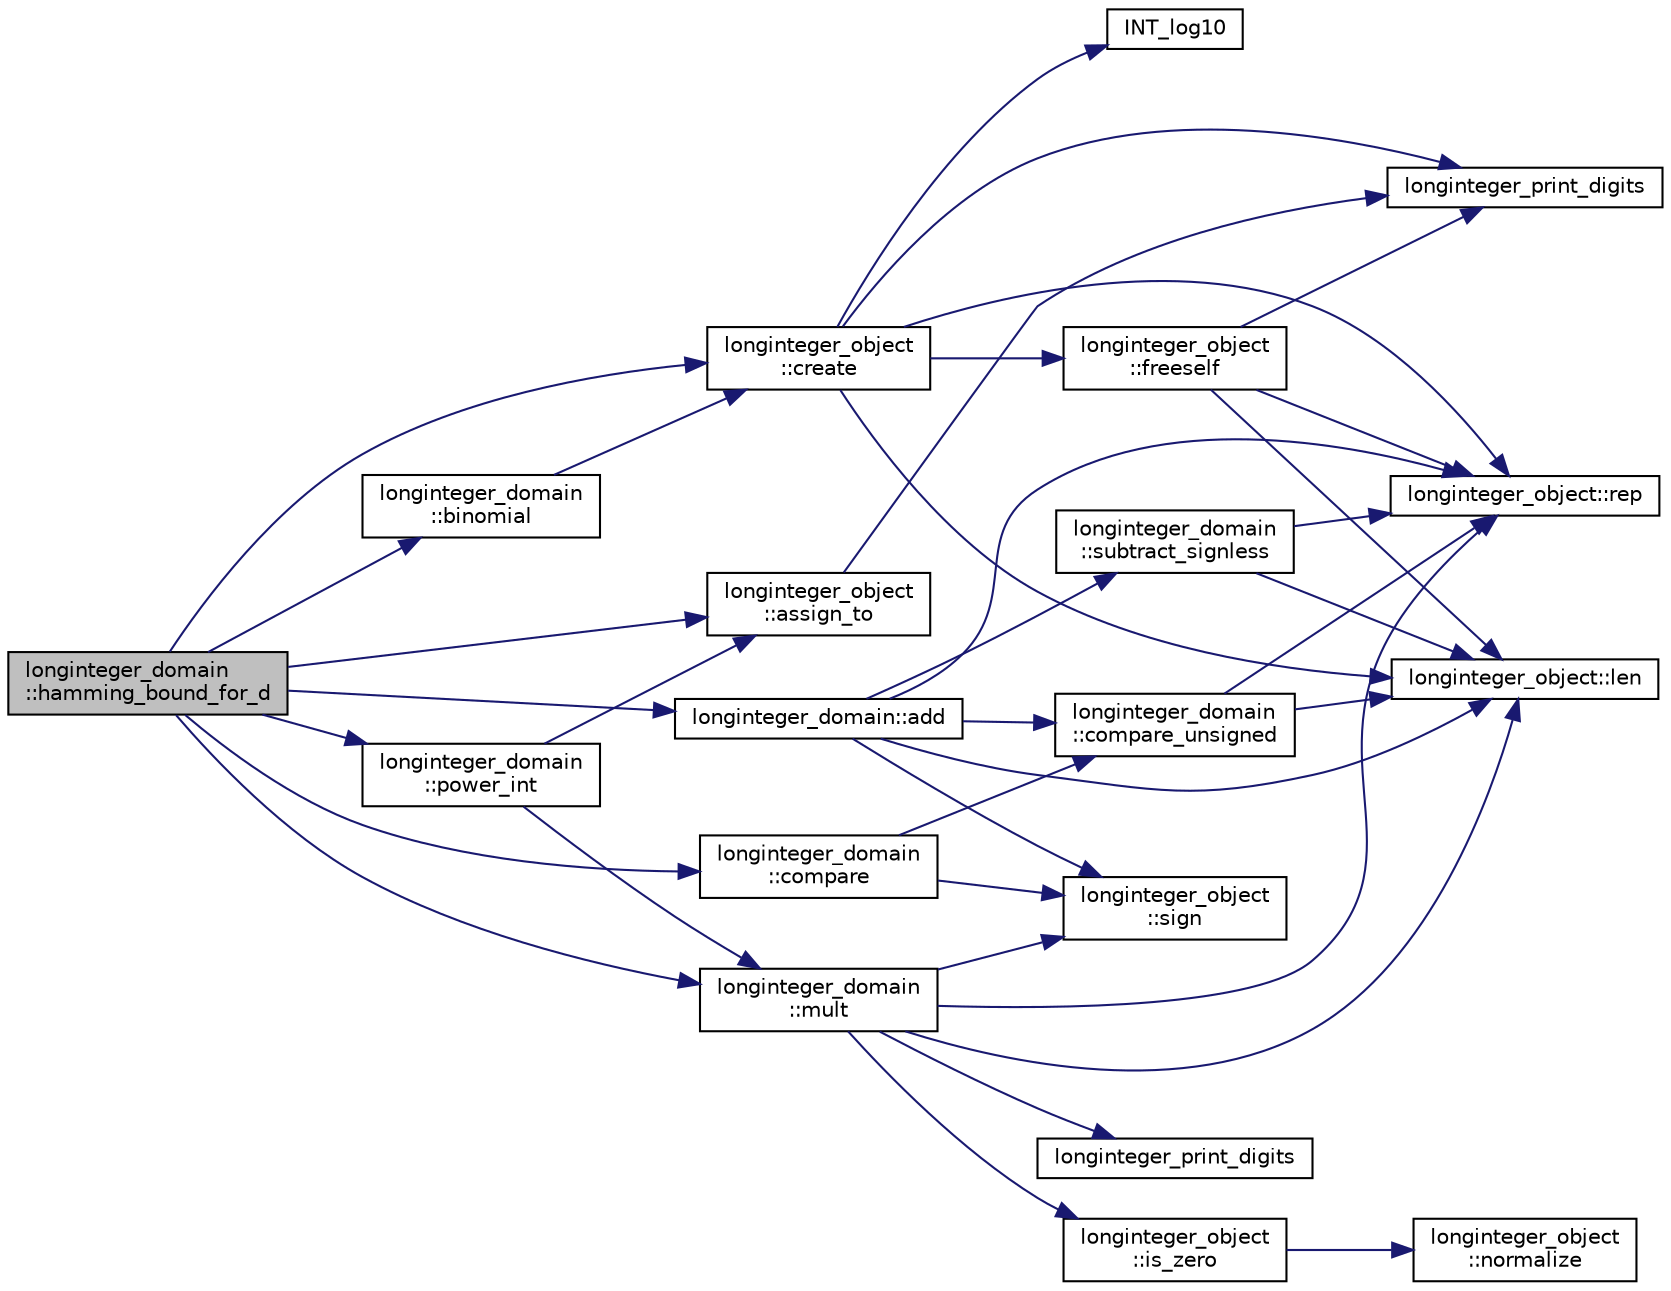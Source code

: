 digraph "longinteger_domain::hamming_bound_for_d"
{
  edge [fontname="Helvetica",fontsize="10",labelfontname="Helvetica",labelfontsize="10"];
  node [fontname="Helvetica",fontsize="10",shape=record];
  rankdir="LR";
  Node315 [label="longinteger_domain\l::hamming_bound_for_d",height=0.2,width=0.4,color="black", fillcolor="grey75", style="filled", fontcolor="black"];
  Node315 -> Node316 [color="midnightblue",fontsize="10",style="solid",fontname="Helvetica"];
  Node316 [label="longinteger_object\l::create",height=0.2,width=0.4,color="black", fillcolor="white", style="filled",URL="$dd/d7e/classlonginteger__object.html#a95d2eebc60849c3963a49298b1f498c2"];
  Node316 -> Node317 [color="midnightblue",fontsize="10",style="solid",fontname="Helvetica"];
  Node317 [label="longinteger_object\l::freeself",height=0.2,width=0.4,color="black", fillcolor="white", style="filled",URL="$dd/d7e/classlonginteger__object.html#a06450f8c4795d81da6d680830ef958a1"];
  Node317 -> Node318 [color="midnightblue",fontsize="10",style="solid",fontname="Helvetica"];
  Node318 [label="longinteger_print_digits",height=0.2,width=0.4,color="black", fillcolor="white", style="filled",URL="$de/dc5/algebra__and__number__theory_8h.html#ac2bac7b12f5b6440b8dad275cd7a157d"];
  Node317 -> Node319 [color="midnightblue",fontsize="10",style="solid",fontname="Helvetica"];
  Node319 [label="longinteger_object::rep",height=0.2,width=0.4,color="black", fillcolor="white", style="filled",URL="$dd/d7e/classlonginteger__object.html#a3ecaf12738cc721d281c416503f241e2"];
  Node317 -> Node320 [color="midnightblue",fontsize="10",style="solid",fontname="Helvetica"];
  Node320 [label="longinteger_object::len",height=0.2,width=0.4,color="black", fillcolor="white", style="filled",URL="$dd/d7e/classlonginteger__object.html#a0bfeae35be8a6fd44ed7f76413596ab1"];
  Node316 -> Node321 [color="midnightblue",fontsize="10",style="solid",fontname="Helvetica"];
  Node321 [label="INT_log10",height=0.2,width=0.4,color="black", fillcolor="white", style="filled",URL="$de/dc5/algebra__and__number__theory_8h.html#a98bc0a6c562370a355165d2538dac250"];
  Node316 -> Node318 [color="midnightblue",fontsize="10",style="solid",fontname="Helvetica"];
  Node316 -> Node319 [color="midnightblue",fontsize="10",style="solid",fontname="Helvetica"];
  Node316 -> Node320 [color="midnightblue",fontsize="10",style="solid",fontname="Helvetica"];
  Node315 -> Node322 [color="midnightblue",fontsize="10",style="solid",fontname="Helvetica"];
  Node322 [label="longinteger_domain\l::power_int",height=0.2,width=0.4,color="black", fillcolor="white", style="filled",URL="$d2/d7a/classlonginteger__domain.html#adcc45b3b48746fa78c20881cd2553ab6"];
  Node322 -> Node323 [color="midnightblue",fontsize="10",style="solid",fontname="Helvetica"];
  Node323 [label="longinteger_object\l::assign_to",height=0.2,width=0.4,color="black", fillcolor="white", style="filled",URL="$dd/d7e/classlonginteger__object.html#a891b9d0947bfce181245ab5cffe9482a"];
  Node323 -> Node318 [color="midnightblue",fontsize="10",style="solid",fontname="Helvetica"];
  Node322 -> Node324 [color="midnightblue",fontsize="10",style="solid",fontname="Helvetica"];
  Node324 [label="longinteger_domain\l::mult",height=0.2,width=0.4,color="black", fillcolor="white", style="filled",URL="$d2/d7a/classlonginteger__domain.html#add02b012364cf88ba81d81930b284c35"];
  Node324 -> Node325 [color="midnightblue",fontsize="10",style="solid",fontname="Helvetica"];
  Node325 [label="longinteger_object\l::is_zero",height=0.2,width=0.4,color="black", fillcolor="white", style="filled",URL="$dd/d7e/classlonginteger__object.html#a0946732d08e5180a00480f4c40667101"];
  Node325 -> Node326 [color="midnightblue",fontsize="10",style="solid",fontname="Helvetica"];
  Node326 [label="longinteger_object\l::normalize",height=0.2,width=0.4,color="black", fillcolor="white", style="filled",URL="$dd/d7e/classlonginteger__object.html#ae27040d862a5624e98fc9582daa889ee"];
  Node324 -> Node327 [color="midnightblue",fontsize="10",style="solid",fontname="Helvetica"];
  Node327 [label="longinteger_object\l::sign",height=0.2,width=0.4,color="black", fillcolor="white", style="filled",URL="$dd/d7e/classlonginteger__object.html#ab69549d0bd669e44d776f14ab1a0a344"];
  Node324 -> Node320 [color="midnightblue",fontsize="10",style="solid",fontname="Helvetica"];
  Node324 -> Node328 [color="midnightblue",fontsize="10",style="solid",fontname="Helvetica"];
  Node328 [label="longinteger_print_digits",height=0.2,width=0.4,color="black", fillcolor="white", style="filled",URL="$d6/d94/longinteger__domain_8_c.html#ac2bac7b12f5b6440b8dad275cd7a157d"];
  Node324 -> Node319 [color="midnightblue",fontsize="10",style="solid",fontname="Helvetica"];
  Node315 -> Node329 [color="midnightblue",fontsize="10",style="solid",fontname="Helvetica"];
  Node329 [label="longinteger_domain\l::binomial",height=0.2,width=0.4,color="black", fillcolor="white", style="filled",URL="$d2/d7a/classlonginteger__domain.html#a7033ded284ed653b596f84028ffeda83"];
  Node329 -> Node316 [color="midnightblue",fontsize="10",style="solid",fontname="Helvetica"];
  Node315 -> Node324 [color="midnightblue",fontsize="10",style="solid",fontname="Helvetica"];
  Node315 -> Node330 [color="midnightblue",fontsize="10",style="solid",fontname="Helvetica"];
  Node330 [label="longinteger_domain::add",height=0.2,width=0.4,color="black", fillcolor="white", style="filled",URL="$d2/d7a/classlonginteger__domain.html#a2b9c10fbac79f7bbbbd65c7265cdc533"];
  Node330 -> Node320 [color="midnightblue",fontsize="10",style="solid",fontname="Helvetica"];
  Node330 -> Node327 [color="midnightblue",fontsize="10",style="solid",fontname="Helvetica"];
  Node330 -> Node331 [color="midnightblue",fontsize="10",style="solid",fontname="Helvetica"];
  Node331 [label="longinteger_domain\l::compare_unsigned",height=0.2,width=0.4,color="black", fillcolor="white", style="filled",URL="$d2/d7a/classlonginteger__domain.html#ad4328779ebda00cbf85f5bddcc1a125f"];
  Node331 -> Node320 [color="midnightblue",fontsize="10",style="solid",fontname="Helvetica"];
  Node331 -> Node319 [color="midnightblue",fontsize="10",style="solid",fontname="Helvetica"];
  Node330 -> Node332 [color="midnightblue",fontsize="10",style="solid",fontname="Helvetica"];
  Node332 [label="longinteger_domain\l::subtract_signless",height=0.2,width=0.4,color="black", fillcolor="white", style="filled",URL="$d2/d7a/classlonginteger__domain.html#ae3c122c0ba79ac3bf90bf8dbdd245826"];
  Node332 -> Node320 [color="midnightblue",fontsize="10",style="solid",fontname="Helvetica"];
  Node332 -> Node319 [color="midnightblue",fontsize="10",style="solid",fontname="Helvetica"];
  Node330 -> Node319 [color="midnightblue",fontsize="10",style="solid",fontname="Helvetica"];
  Node315 -> Node323 [color="midnightblue",fontsize="10",style="solid",fontname="Helvetica"];
  Node315 -> Node333 [color="midnightblue",fontsize="10",style="solid",fontname="Helvetica"];
  Node333 [label="longinteger_domain\l::compare",height=0.2,width=0.4,color="black", fillcolor="white", style="filled",URL="$d2/d7a/classlonginteger__domain.html#a6780a80b91bf044dde737578b2e19a02"];
  Node333 -> Node327 [color="midnightblue",fontsize="10",style="solid",fontname="Helvetica"];
  Node333 -> Node331 [color="midnightblue",fontsize="10",style="solid",fontname="Helvetica"];
}
